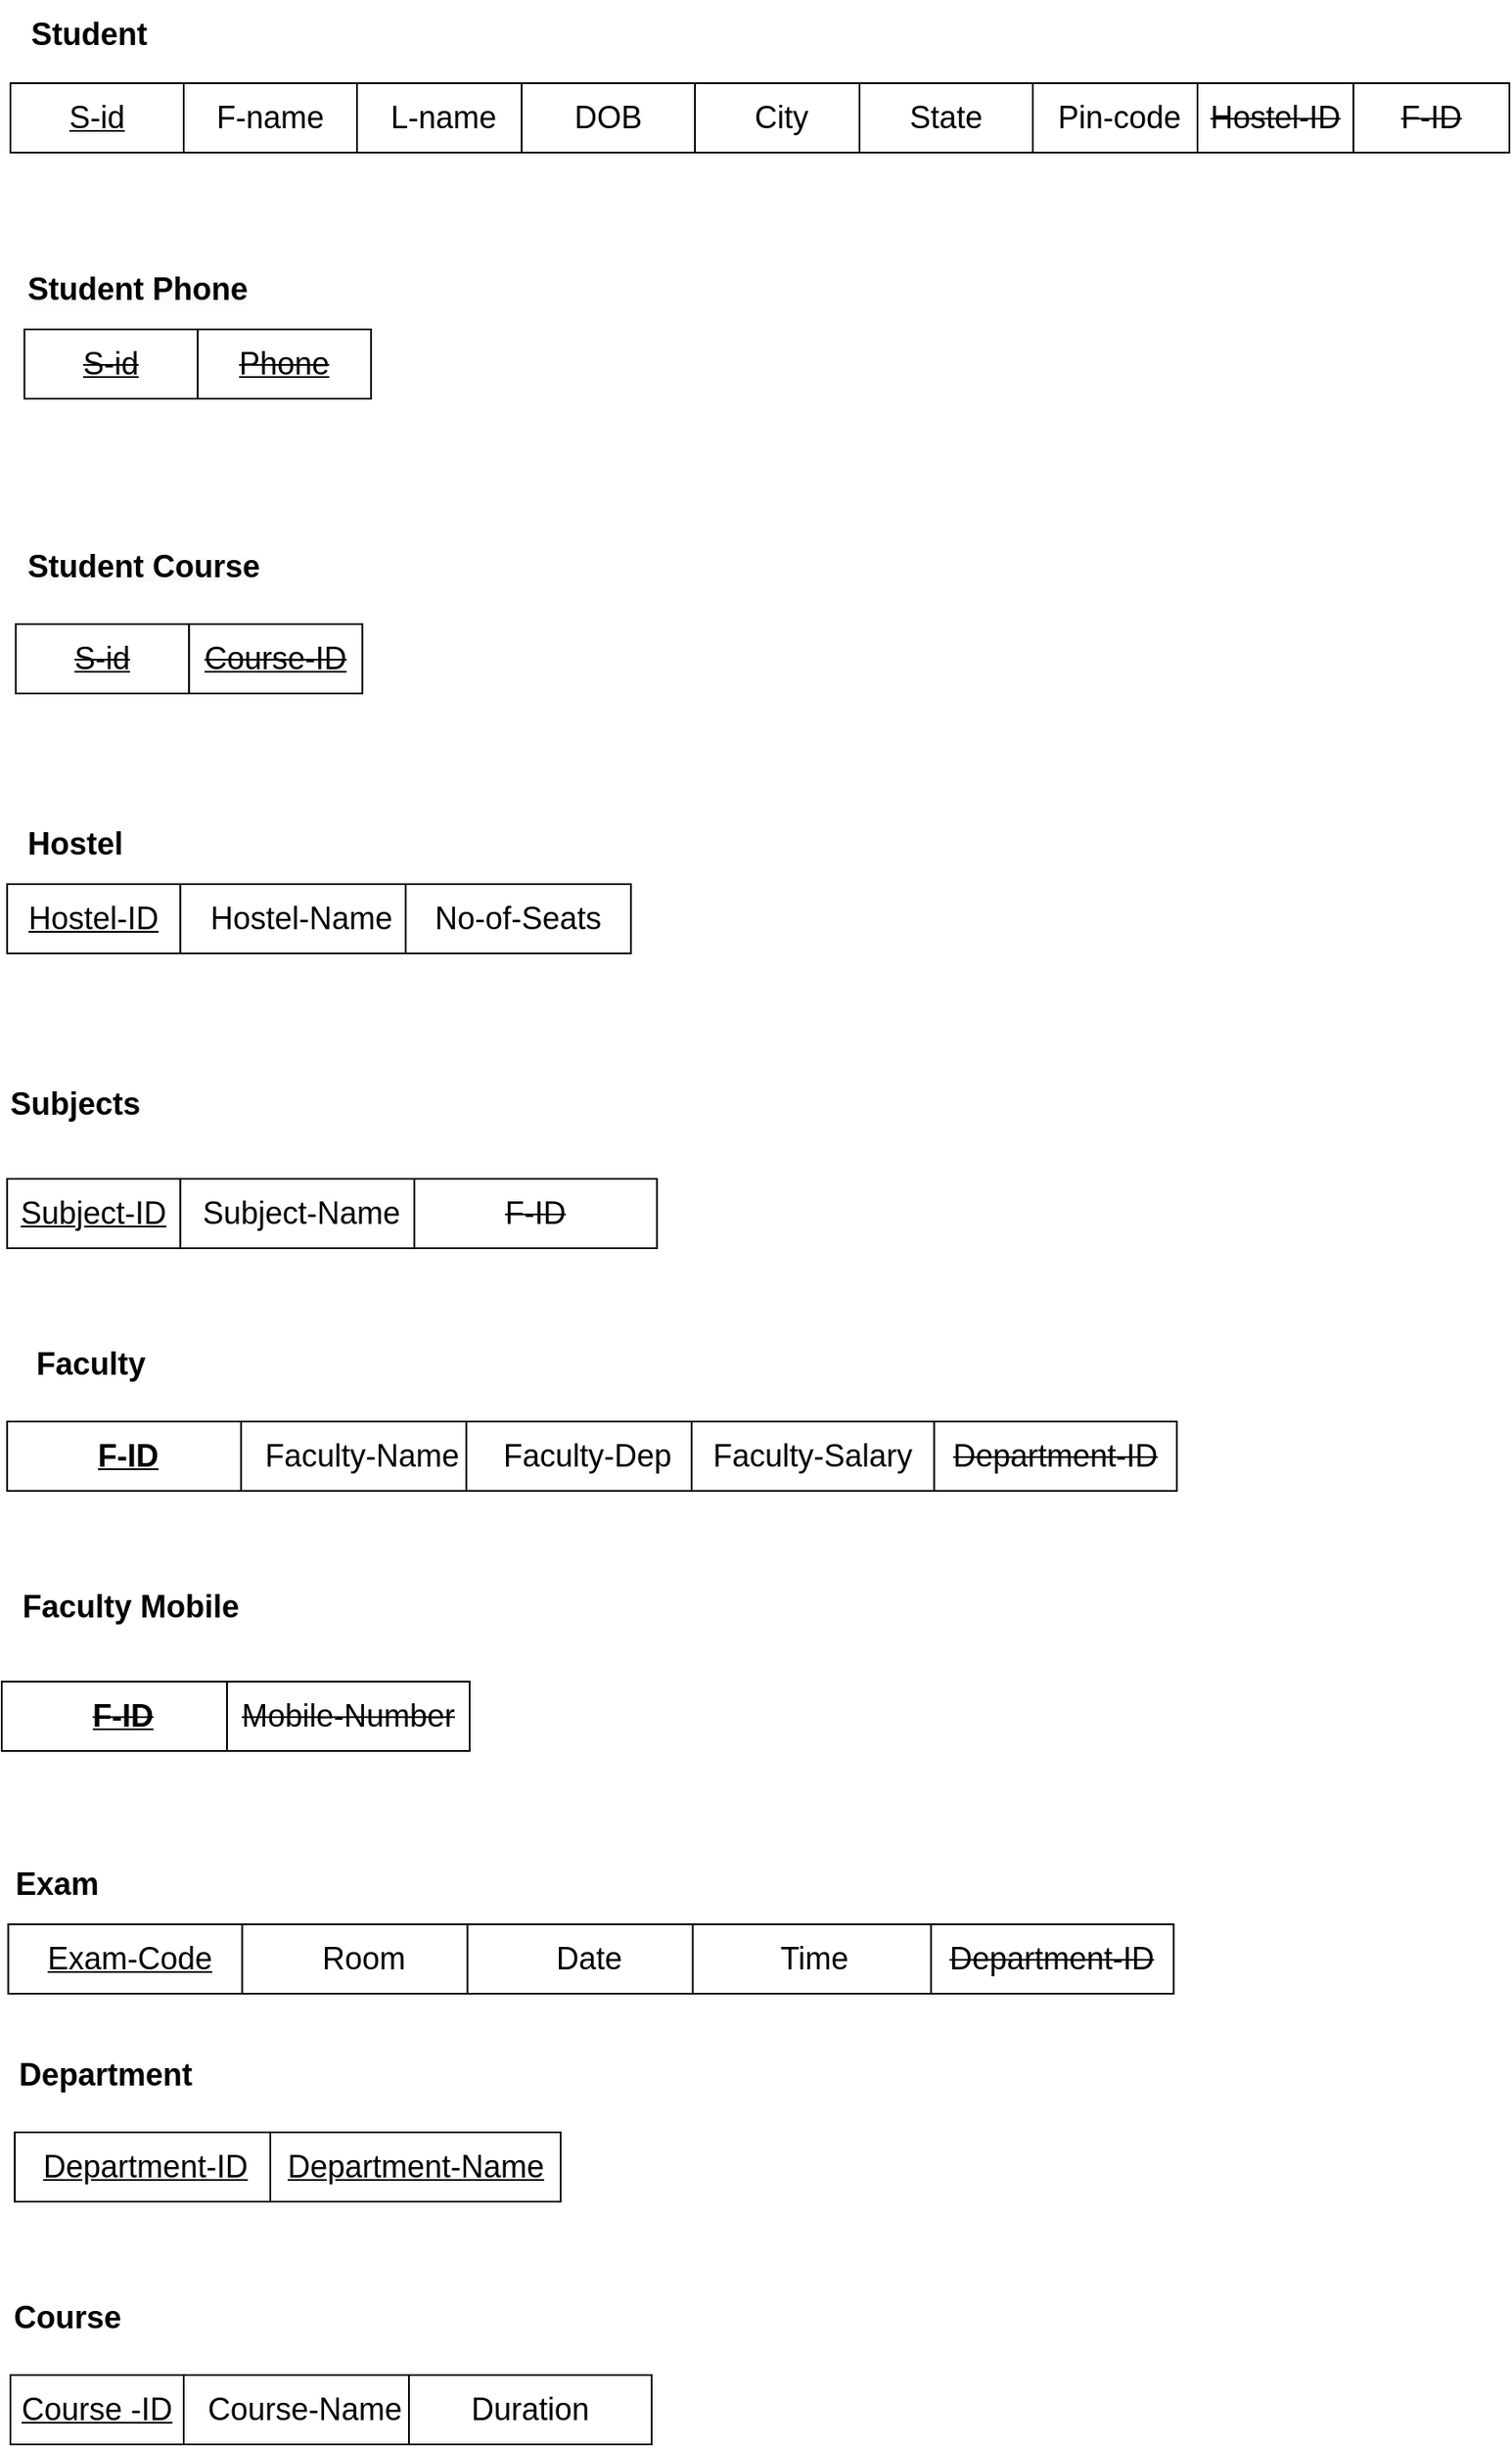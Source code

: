 <mxfile version="24.7.17">
  <diagram name="Page-1" id="yY6oiZ3P-MgD4QmUa1ms">
    <mxGraphModel dx="2613" dy="4777" grid="1" gridSize="10" guides="1" tooltips="1" connect="1" arrows="1" fold="1" page="1" pageScale="1" pageWidth="850" pageHeight="1100" math="0" shadow="0">
      <root>
        <mxCell id="0" />
        <mxCell id="1" parent="0" />
        <mxCell id="m2oLJQcJsWT3MR1-gXGT-2" value="&lt;font style=&quot;font-size: 18px;&quot;&gt;&lt;u&gt;S-id&lt;/u&gt;&lt;/font&gt;" style="rounded=0;whiteSpace=wrap;html=1;" vertex="1" parent="1">
          <mxGeometry x="65" y="-2142" width="100" height="40" as="geometry" />
        </mxCell>
        <mxCell id="m2oLJQcJsWT3MR1-gXGT-3" value="&lt;b&gt;&lt;font style=&quot;font-size: 18px;&quot;&gt;Student&lt;/font&gt;&lt;/b&gt;" style="text;html=1;align=center;verticalAlign=middle;resizable=0;points=[];autosize=1;strokeColor=none;fillColor=none;" vertex="1" parent="1">
          <mxGeometry x="65" y="-2190" width="90" height="40" as="geometry" />
        </mxCell>
        <mxCell id="m2oLJQcJsWT3MR1-gXGT-4" value="&lt;font style=&quot;font-size: 18px;&quot;&gt;F-name&lt;/font&gt;" style="rounded=0;whiteSpace=wrap;html=1;" vertex="1" parent="1">
          <mxGeometry x="165" y="-2142" width="100" height="40" as="geometry" />
        </mxCell>
        <mxCell id="m2oLJQcJsWT3MR1-gXGT-5" value="&lt;font style=&quot;font-size: 18px;&quot;&gt;L-name&lt;/font&gt;" style="rounded=0;whiteSpace=wrap;html=1;" vertex="1" parent="1">
          <mxGeometry x="265" y="-2142" width="100" height="40" as="geometry" />
        </mxCell>
        <mxCell id="m2oLJQcJsWT3MR1-gXGT-6" value="&lt;font style=&quot;font-size: 18px;&quot;&gt;DOB&lt;/font&gt;" style="rounded=0;whiteSpace=wrap;html=1;" vertex="1" parent="1">
          <mxGeometry x="360" y="-2142" width="100" height="40" as="geometry" />
        </mxCell>
        <mxCell id="m2oLJQcJsWT3MR1-gXGT-7" value="&lt;span style=&quot;font-size: 18px;&quot;&gt;City&lt;/span&gt;" style="rounded=0;whiteSpace=wrap;html=1;" vertex="1" parent="1">
          <mxGeometry x="460" y="-2142" width="100" height="40" as="geometry" />
        </mxCell>
        <mxCell id="m2oLJQcJsWT3MR1-gXGT-8" value="&lt;font style=&quot;font-size: 18px;&quot;&gt;State&lt;/font&gt;" style="rounded=0;whiteSpace=wrap;html=1;" vertex="1" parent="1">
          <mxGeometry x="555" y="-2142" width="100" height="40" as="geometry" />
        </mxCell>
        <mxCell id="m2oLJQcJsWT3MR1-gXGT-9" value="&lt;font style=&quot;font-size: 18px;&quot;&gt;Pin-code&lt;/font&gt;" style="rounded=0;whiteSpace=wrap;html=1;" vertex="1" parent="1">
          <mxGeometry x="655" y="-2142" width="100" height="40" as="geometry" />
        </mxCell>
        <mxCell id="m2oLJQcJsWT3MR1-gXGT-10" value="&lt;b style=&quot;forced-color-adjust: none; color: rgb(0, 0, 0); font-family: Helvetica; font-size: 12px; font-style: normal; font-variant-ligatures: normal; font-variant-caps: normal; letter-spacing: normal; orphans: 2; text-align: center; text-indent: 0px; text-transform: none; widows: 2; word-spacing: 0px; -webkit-text-stroke-width: 0px; white-space: nowrap; background-color: rgb(251, 251, 251); text-decoration-thickness: initial; text-decoration-style: initial; text-decoration-color: initial;&quot;&gt;&lt;font style=&quot;forced-color-adjust: none; font-size: 18px;&quot;&gt;Student Phone&lt;/font&gt;&lt;/b&gt;" style="text;whiteSpace=wrap;html=1;" vertex="1" parent="1">
          <mxGeometry x="73.12" y="-2040" width="100" height="50" as="geometry" />
        </mxCell>
        <mxCell id="m2oLJQcJsWT3MR1-gXGT-11" value="&lt;font style=&quot;font-size: 18px;&quot;&gt;&lt;u&gt;&lt;strike&gt;S-id&lt;/strike&gt;&lt;/u&gt;&lt;/font&gt;" style="rounded=0;whiteSpace=wrap;html=1;" vertex="1" parent="1">
          <mxGeometry x="73.12" y="-2000" width="100" height="40" as="geometry" />
        </mxCell>
        <mxCell id="m2oLJQcJsWT3MR1-gXGT-12" value="&lt;font style=&quot;font-size: 18px;&quot;&gt;&lt;u&gt;&lt;strike&gt;Phone&lt;/strike&gt;&lt;/u&gt;&lt;/font&gt;" style="rounded=0;whiteSpace=wrap;html=1;" vertex="1" parent="1">
          <mxGeometry x="173.12" y="-2000" width="100" height="40" as="geometry" />
        </mxCell>
        <mxCell id="m2oLJQcJsWT3MR1-gXGT-13" value="&lt;b style=&quot;forced-color-adjust: none; color: rgb(0, 0, 0); font-family: Helvetica; font-size: 12px; font-style: normal; font-variant-ligatures: normal; font-variant-caps: normal; letter-spacing: normal; orphans: 2; text-align: center; text-indent: 0px; text-transform: none; widows: 2; word-spacing: 0px; -webkit-text-stroke-width: 0px; white-space: nowrap; background-color: rgb(251, 251, 251); text-decoration-thickness: initial; text-decoration-style: initial; text-decoration-color: initial;&quot;&gt;&lt;font style=&quot;forced-color-adjust: none; font-size: 18px;&quot;&gt;Student Course&lt;/font&gt;&lt;/b&gt;" style="text;whiteSpace=wrap;html=1;" vertex="1" parent="1">
          <mxGeometry x="73.12" y="-1880" width="100" height="50" as="geometry" />
        </mxCell>
        <mxCell id="m2oLJQcJsWT3MR1-gXGT-14" value="&lt;font style=&quot;font-size: 18px;&quot;&gt;&lt;u&gt;&lt;strike&gt;S-id&lt;/strike&gt;&lt;/u&gt;&lt;/font&gt;" style="rounded=0;whiteSpace=wrap;html=1;" vertex="1" parent="1">
          <mxGeometry x="68.12" y="-1830" width="100" height="40" as="geometry" />
        </mxCell>
        <mxCell id="m2oLJQcJsWT3MR1-gXGT-15" value="&lt;font style=&quot;font-size: 18px;&quot;&gt;&lt;u&gt;&lt;strike&gt;Course-ID&lt;/strike&gt;&lt;/u&gt;&lt;/font&gt;" style="rounded=0;whiteSpace=wrap;html=1;" vertex="1" parent="1">
          <mxGeometry x="168.12" y="-1830" width="100" height="40" as="geometry" />
        </mxCell>
        <mxCell id="m2oLJQcJsWT3MR1-gXGT-17" value="&lt;b style=&quot;text-wrap: nowrap; text-align: center;&quot;&gt;&lt;font style=&quot;font-size: 18px;&quot;&gt;Hostel&lt;/font&gt;&lt;/b&gt;" style="text;whiteSpace=wrap;html=1;" vertex="1" parent="1">
          <mxGeometry x="73.12" y="-1720" width="100" height="50" as="geometry" />
        </mxCell>
        <mxCell id="m2oLJQcJsWT3MR1-gXGT-18" value="&lt;font style=&quot;font-size: 18px;&quot;&gt;&lt;strike&gt;Hostel-ID&lt;/strike&gt;&lt;/font&gt;" style="rounded=0;whiteSpace=wrap;html=1;" vertex="1" parent="1">
          <mxGeometry x="750" y="-2142" width="90" height="40" as="geometry" />
        </mxCell>
        <mxCell id="m2oLJQcJsWT3MR1-gXGT-19" value="&lt;font style=&quot;font-size: 18px;&quot;&gt;&lt;strike&gt;F-ID&lt;/strike&gt;&lt;/font&gt;" style="rounded=0;whiteSpace=wrap;html=1;" vertex="1" parent="1">
          <mxGeometry x="840" y="-2142" width="90" height="40" as="geometry" />
        </mxCell>
        <mxCell id="m2oLJQcJsWT3MR1-gXGT-20" value="&lt;font style=&quot;font-size: 18px;&quot;&gt;&lt;u&gt;Hostel-ID&lt;/u&gt;&lt;/font&gt;" style="rounded=0;whiteSpace=wrap;html=1;" vertex="1" parent="1">
          <mxGeometry x="63.12" y="-1680" width="100" height="40" as="geometry" />
        </mxCell>
        <mxCell id="m2oLJQcJsWT3MR1-gXGT-21" value="&lt;font style=&quot;font-size: 18px;&quot;&gt;Hostel-Name&lt;/font&gt;" style="rounded=0;whiteSpace=wrap;html=1;" vertex="1" parent="1">
          <mxGeometry x="163.12" y="-1680" width="140" height="40" as="geometry" />
        </mxCell>
        <mxCell id="m2oLJQcJsWT3MR1-gXGT-22" value="&lt;font style=&quot;font-size: 18px;&quot;&gt;No-of-Seats&lt;/font&gt;" style="rounded=0;whiteSpace=wrap;html=1;" vertex="1" parent="1">
          <mxGeometry x="293.12" y="-1680" width="130" height="40" as="geometry" />
        </mxCell>
        <mxCell id="m2oLJQcJsWT3MR1-gXGT-25" value="&lt;b style=&quot;text-wrap: nowrap; text-align: center;&quot;&gt;&lt;font style=&quot;font-size: 18px;&quot;&gt;Subjects&lt;/font&gt;&lt;/b&gt;" style="text;whiteSpace=wrap;html=1;" vertex="1" parent="1">
          <mxGeometry x="63.12" y="-1570" width="90" height="50" as="geometry" />
        </mxCell>
        <mxCell id="m2oLJQcJsWT3MR1-gXGT-26" value="&lt;font style=&quot;font-size: 18px;&quot;&gt;&lt;u&gt;Subject-ID&lt;/u&gt;&lt;/font&gt;" style="rounded=0;whiteSpace=wrap;html=1;" vertex="1" parent="1">
          <mxGeometry x="63.12" y="-1510" width="100" height="40" as="geometry" />
        </mxCell>
        <mxCell id="m2oLJQcJsWT3MR1-gXGT-27" value="&lt;font style=&quot;font-size: 18px;&quot;&gt;Subject-Name&lt;/font&gt;" style="rounded=0;whiteSpace=wrap;html=1;" vertex="1" parent="1">
          <mxGeometry x="163.12" y="-1510" width="140" height="40" as="geometry" />
        </mxCell>
        <mxCell id="m2oLJQcJsWT3MR1-gXGT-29" value="&lt;font style=&quot;font-size: 18px;&quot;&gt;&lt;strike style=&quot;font-weight: normal;&quot;&gt;F-ID&lt;/strike&gt;&lt;/font&gt;" style="rounded=0;whiteSpace=wrap;html=1;fontStyle=1" vertex="1" parent="1">
          <mxGeometry x="298.12" y="-1510" width="140" height="40" as="geometry" />
        </mxCell>
        <mxCell id="m2oLJQcJsWT3MR1-gXGT-30" value="&lt;div style=&quot;text-align: center;&quot;&gt;&lt;span style=&quot;background-color: initial; font-size: 18px; text-wrap: nowrap;&quot;&gt;&lt;b&gt;Faculty&lt;/b&gt;&lt;/span&gt;&lt;/div&gt;" style="text;whiteSpace=wrap;html=1;" vertex="1" parent="1">
          <mxGeometry x="78.12" y="-1420" width="110" height="50" as="geometry" />
        </mxCell>
        <mxCell id="m2oLJQcJsWT3MR1-gXGT-31" value="&lt;font style=&quot;font-size: 18px;&quot;&gt;&lt;u&gt;F-ID&lt;/u&gt;&lt;/font&gt;" style="rounded=0;whiteSpace=wrap;html=1;fontStyle=1" vertex="1" parent="1">
          <mxGeometry x="63.12" y="-1370" width="140" height="40" as="geometry" />
        </mxCell>
        <mxCell id="m2oLJQcJsWT3MR1-gXGT-32" value="&lt;font style=&quot;font-size: 18px;&quot;&gt;Faculty-Name&lt;/font&gt;" style="rounded=0;whiteSpace=wrap;html=1;" vertex="1" parent="1">
          <mxGeometry x="198.12" y="-1370" width="140" height="40" as="geometry" />
        </mxCell>
        <mxCell id="m2oLJQcJsWT3MR1-gXGT-33" value="&lt;font style=&quot;font-size: 18px;&quot;&gt;Faculty-Dep&lt;/font&gt;" style="rounded=0;whiteSpace=wrap;html=1;" vertex="1" parent="1">
          <mxGeometry x="328.12" y="-1370" width="140" height="40" as="geometry" />
        </mxCell>
        <mxCell id="m2oLJQcJsWT3MR1-gXGT-34" value="&lt;font style=&quot;font-size: 18px;&quot;&gt;Faculty-Salary&lt;/font&gt;" style="rounded=0;whiteSpace=wrap;html=1;" vertex="1" parent="1">
          <mxGeometry x="458.12" y="-1370" width="140" height="40" as="geometry" />
        </mxCell>
        <mxCell id="m2oLJQcJsWT3MR1-gXGT-36" value="&lt;b style=&quot;text-wrap: nowrap; font-size: 18px; text-align: center;&quot;&gt;Faculty Mobile&lt;/b&gt;" style="text;whiteSpace=wrap;html=1;" vertex="1" parent="1">
          <mxGeometry x="70" y="-1280" width="100" height="50" as="geometry" />
        </mxCell>
        <mxCell id="m2oLJQcJsWT3MR1-gXGT-37" value="&lt;font style=&quot;font-size: 18px;&quot;&gt;&lt;u&gt;&lt;strike&gt;F-ID&lt;/strike&gt;&lt;/u&gt;&lt;/font&gt;" style="rounded=0;whiteSpace=wrap;html=1;fontStyle=1" vertex="1" parent="1">
          <mxGeometry x="60" y="-1220" width="140" height="40" as="geometry" />
        </mxCell>
        <mxCell id="m2oLJQcJsWT3MR1-gXGT-38" value="&lt;span style=&quot;font-size: 18px;&quot;&gt;&lt;strike&gt;Mobile-Number&lt;/strike&gt;&lt;/span&gt;" style="rounded=0;whiteSpace=wrap;html=1;" vertex="1" parent="1">
          <mxGeometry x="190" y="-1220" width="140" height="40" as="geometry" />
        </mxCell>
        <mxCell id="m2oLJQcJsWT3MR1-gXGT-39" value="&lt;font style=&quot;font-size: 18px;&quot;&gt;&lt;strike&gt;Department-ID&lt;/strike&gt;&lt;/font&gt;" style="rounded=0;whiteSpace=wrap;html=1;" vertex="1" parent="1">
          <mxGeometry x="598.12" y="-1370" width="140" height="40" as="geometry" />
        </mxCell>
        <mxCell id="m2oLJQcJsWT3MR1-gXGT-40" value="&lt;div style=&quot;text-align: center;&quot;&gt;&lt;span style=&quot;background-color: initial; font-size: 18px; text-wrap: nowrap;&quot;&gt;&lt;b&gt;Exam&lt;/b&gt;&lt;/span&gt;&lt;/div&gt;" style="text;whiteSpace=wrap;html=1;" vertex="1" parent="1">
          <mxGeometry x="66.25" y="-1120" width="100" height="50" as="geometry" />
        </mxCell>
        <mxCell id="m2oLJQcJsWT3MR1-gXGT-41" value="&lt;font style=&quot;font-size: 18px;&quot;&gt;&lt;u style=&quot;font-weight: normal;&quot;&gt;Exam-Code&lt;/u&gt;&lt;/font&gt;" style="rounded=0;whiteSpace=wrap;html=1;fontStyle=1" vertex="1" parent="1">
          <mxGeometry x="63.75" y="-1080" width="140" height="40" as="geometry" />
        </mxCell>
        <mxCell id="m2oLJQcJsWT3MR1-gXGT-42" value="&lt;font style=&quot;font-size: 18px;&quot;&gt;Room&lt;/font&gt;" style="rounded=0;whiteSpace=wrap;html=1;" vertex="1" parent="1">
          <mxGeometry x="198.75" y="-1080" width="140" height="40" as="geometry" />
        </mxCell>
        <mxCell id="m2oLJQcJsWT3MR1-gXGT-43" value="&lt;font style=&quot;font-size: 18px;&quot;&gt;Date&lt;/font&gt;" style="rounded=0;whiteSpace=wrap;html=1;" vertex="1" parent="1">
          <mxGeometry x="328.75" y="-1080" width="140" height="40" as="geometry" />
        </mxCell>
        <mxCell id="m2oLJQcJsWT3MR1-gXGT-44" value="&lt;font style=&quot;font-size: 18px;&quot;&gt;Time&lt;/font&gt;" style="rounded=0;whiteSpace=wrap;html=1;" vertex="1" parent="1">
          <mxGeometry x="458.75" y="-1080" width="140" height="40" as="geometry" />
        </mxCell>
        <mxCell id="m2oLJQcJsWT3MR1-gXGT-45" value="&lt;font style=&quot;font-size: 18px;&quot;&gt;&lt;strike&gt;Department-ID&lt;/strike&gt;&lt;/font&gt;" style="rounded=0;whiteSpace=wrap;html=1;" vertex="1" parent="1">
          <mxGeometry x="596.25" y="-1080" width="140" height="40" as="geometry" />
        </mxCell>
        <mxCell id="m2oLJQcJsWT3MR1-gXGT-46" value="&lt;b style=&quot;text-wrap: nowrap; font-size: 18px; text-align: center;&quot;&gt;Department&lt;/b&gt;" style="text;whiteSpace=wrap;html=1;" vertex="1" parent="1">
          <mxGeometry x="67.5" y="-1010" width="100" height="50" as="geometry" />
        </mxCell>
        <mxCell id="m2oLJQcJsWT3MR1-gXGT-48" value="&lt;u style=&quot;font-size: 18px;&quot;&gt;Department-ID&lt;/u&gt;" style="rounded=0;whiteSpace=wrap;html=1;" vertex="1" parent="1">
          <mxGeometry x="67.5" y="-960" width="150" height="40" as="geometry" />
        </mxCell>
        <mxCell id="m2oLJQcJsWT3MR1-gXGT-49" value="&lt;u style=&quot;font-size: 18px;&quot;&gt;Department-Name&lt;/u&gt;" style="rounded=0;whiteSpace=wrap;html=1;" vertex="1" parent="1">
          <mxGeometry x="215" y="-960" width="167.5" height="40" as="geometry" />
        </mxCell>
        <mxCell id="m2oLJQcJsWT3MR1-gXGT-50" value="&lt;div style=&quot;text-align: center;&quot;&gt;&lt;span style=&quot;background-color: initial; font-size: 18px; text-wrap: nowrap;&quot;&gt;&lt;b&gt;Course&lt;/b&gt;&lt;/span&gt;&lt;/div&gt;" style="text;whiteSpace=wrap;html=1;" vertex="1" parent="1">
          <mxGeometry x="65" y="-870" width="110" height="50" as="geometry" />
        </mxCell>
        <mxCell id="m2oLJQcJsWT3MR1-gXGT-51" value="&lt;font style=&quot;font-size: 18px;&quot;&gt;&lt;u&gt;Course -ID&lt;/u&gt;&lt;/font&gt;" style="rounded=0;whiteSpace=wrap;html=1;" vertex="1" parent="1">
          <mxGeometry x="65" y="-820" width="100" height="40" as="geometry" />
        </mxCell>
        <mxCell id="m2oLJQcJsWT3MR1-gXGT-52" value="&lt;font style=&quot;font-size: 18px;&quot;&gt;Course-Name&lt;/font&gt;" style="rounded=0;whiteSpace=wrap;html=1;" vertex="1" parent="1">
          <mxGeometry x="165" y="-820" width="140" height="40" as="geometry" />
        </mxCell>
        <mxCell id="m2oLJQcJsWT3MR1-gXGT-53" value="&lt;font style=&quot;font-size: 18px;&quot;&gt;Duration&lt;/font&gt;" style="rounded=0;whiteSpace=wrap;html=1;" vertex="1" parent="1">
          <mxGeometry x="295" y="-820" width="140" height="40" as="geometry" />
        </mxCell>
      </root>
    </mxGraphModel>
  </diagram>
</mxfile>

